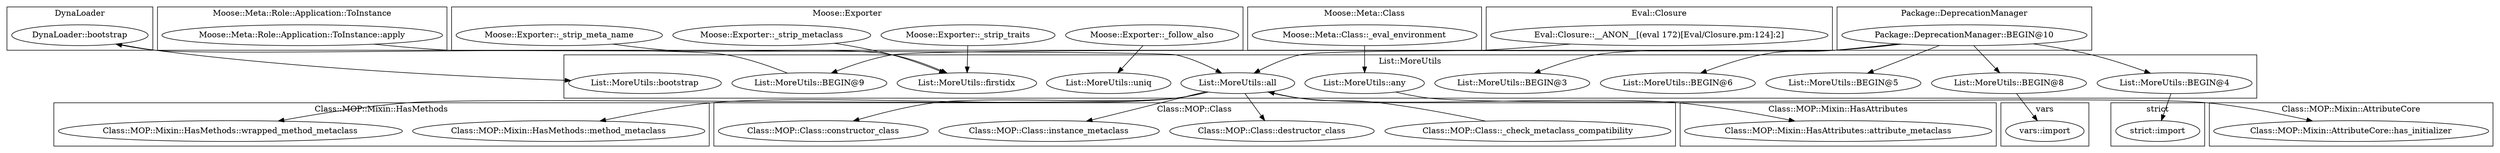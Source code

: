 digraph {
graph [overlap=false]
subgraph cluster_DynaLoader {
	label="DynaLoader";
	"DynaLoader::bootstrap";
}
subgraph cluster_Moose_Meta_Role_Application_ToInstance {
	label="Moose::Meta::Role::Application::ToInstance";
	"Moose::Meta::Role::Application::ToInstance::apply";
}
subgraph cluster_List_MoreUtils {
	label="List::MoreUtils";
	"List::MoreUtils::all";
	"List::MoreUtils::BEGIN@6";
	"List::MoreUtils::BEGIN@8";
	"List::MoreUtils::bootstrap";
	"List::MoreUtils::BEGIN@4";
	"List::MoreUtils::BEGIN@3";
	"List::MoreUtils::uniq";
	"List::MoreUtils::any";
	"List::MoreUtils::BEGIN@5";
	"List::MoreUtils::firstidx";
	"List::MoreUtils::BEGIN@9";
}
subgraph cluster_vars {
	label="vars";
	"vars::import";
}
subgraph cluster_Moose_Exporter {
	label="Moose::Exporter";
	"Moose::Exporter::_follow_also";
	"Moose::Exporter::_strip_meta_name";
	"Moose::Exporter::_strip_traits";
	"Moose::Exporter::_strip_metaclass";
}
subgraph cluster_Class_MOP_Mixin_HasMethods {
	label="Class::MOP::Mixin::HasMethods";
	"Class::MOP::Mixin::HasMethods::method_metaclass";
	"Class::MOP::Mixin::HasMethods::wrapped_method_metaclass";
}
subgraph cluster_Moose_Meta_Class {
	label="Moose::Meta::Class";
	"Moose::Meta::Class::_eval_environment";
}
subgraph cluster_Eval_Closure {
	label="Eval::Closure";
	"Eval::Closure::__ANON__[(eval 172)[Eval/Closure.pm:124]:2]";
}
subgraph cluster_strict {
	label="strict";
	"strict::import";
}
subgraph cluster_Class_MOP_Class {
	label="Class::MOP::Class";
	"Class::MOP::Class::_check_metaclass_compatibility";
	"Class::MOP::Class::destructor_class";
	"Class::MOP::Class::instance_metaclass";
	"Class::MOP::Class::constructor_class";
}
subgraph cluster_Package_DeprecationManager {
	label="Package::DeprecationManager";
	"Package::DeprecationManager::BEGIN@10";
}
subgraph cluster_Class_MOP_Mixin_AttributeCore {
	label="Class::MOP::Mixin::AttributeCore";
	"Class::MOP::Mixin::AttributeCore::has_initializer";
}
subgraph cluster_Class_MOP_Mixin_HasAttributes {
	label="Class::MOP::Mixin::HasAttributes";
	"Class::MOP::Mixin::HasAttributes::attribute_metaclass";
}
"List::MoreUtils::all" -> "Class::MOP::Class::instance_metaclass";
"List::MoreUtils::all" -> "Class::MOP::Mixin::HasMethods::method_metaclass";
"List::MoreUtils::all" -> "Class::MOP::Mixin::HasMethods::wrapped_method_metaclass";
"Package::DeprecationManager::BEGIN@10" -> "List::MoreUtils::BEGIN@5";
"Moose::Exporter::_follow_also" -> "List::MoreUtils::uniq";
"Moose::Exporter::_strip_meta_name" -> "List::MoreUtils::firstidx";
"Moose::Exporter::_strip_traits" -> "List::MoreUtils::firstidx";
"Moose::Exporter::_strip_metaclass" -> "List::MoreUtils::firstidx";
"Package::DeprecationManager::BEGIN@10" -> "List::MoreUtils::BEGIN@6";
"List::MoreUtils::BEGIN@8" -> "vars::import";
"List::MoreUtils::all" -> "Class::MOP::Mixin::HasAttributes::attribute_metaclass";
"Package::DeprecationManager::BEGIN@10" -> "List::MoreUtils::BEGIN@9";
"List::MoreUtils::BEGIN@4" -> "strict::import";
"Package::DeprecationManager::BEGIN@10" -> "List::MoreUtils::BEGIN@4";
"List::MoreUtils::BEGIN@9" -> "DynaLoader::bootstrap";
"List::MoreUtils::all" -> "Class::MOP::Class::destructor_class";
"Package::DeprecationManager::BEGIN@10" -> "List::MoreUtils::BEGIN@8";
"DynaLoader::bootstrap" -> "List::MoreUtils::bootstrap";
"List::MoreUtils::any" -> "Class::MOP::Mixin::AttributeCore::has_initializer";
"List::MoreUtils::all" -> "Class::MOP::Class::constructor_class";
"Class::MOP::Class::_check_metaclass_compatibility" -> "List::MoreUtils::all";
"Eval::Closure::__ANON__[(eval 172)[Eval/Closure.pm:124]:2]" -> "List::MoreUtils::all";
"Moose::Meta::Role::Application::ToInstance::apply" -> "List::MoreUtils::all";
"Moose::Meta::Class::_eval_environment" -> "List::MoreUtils::any";
"Package::DeprecationManager::BEGIN@10" -> "List::MoreUtils::BEGIN@3";
}
